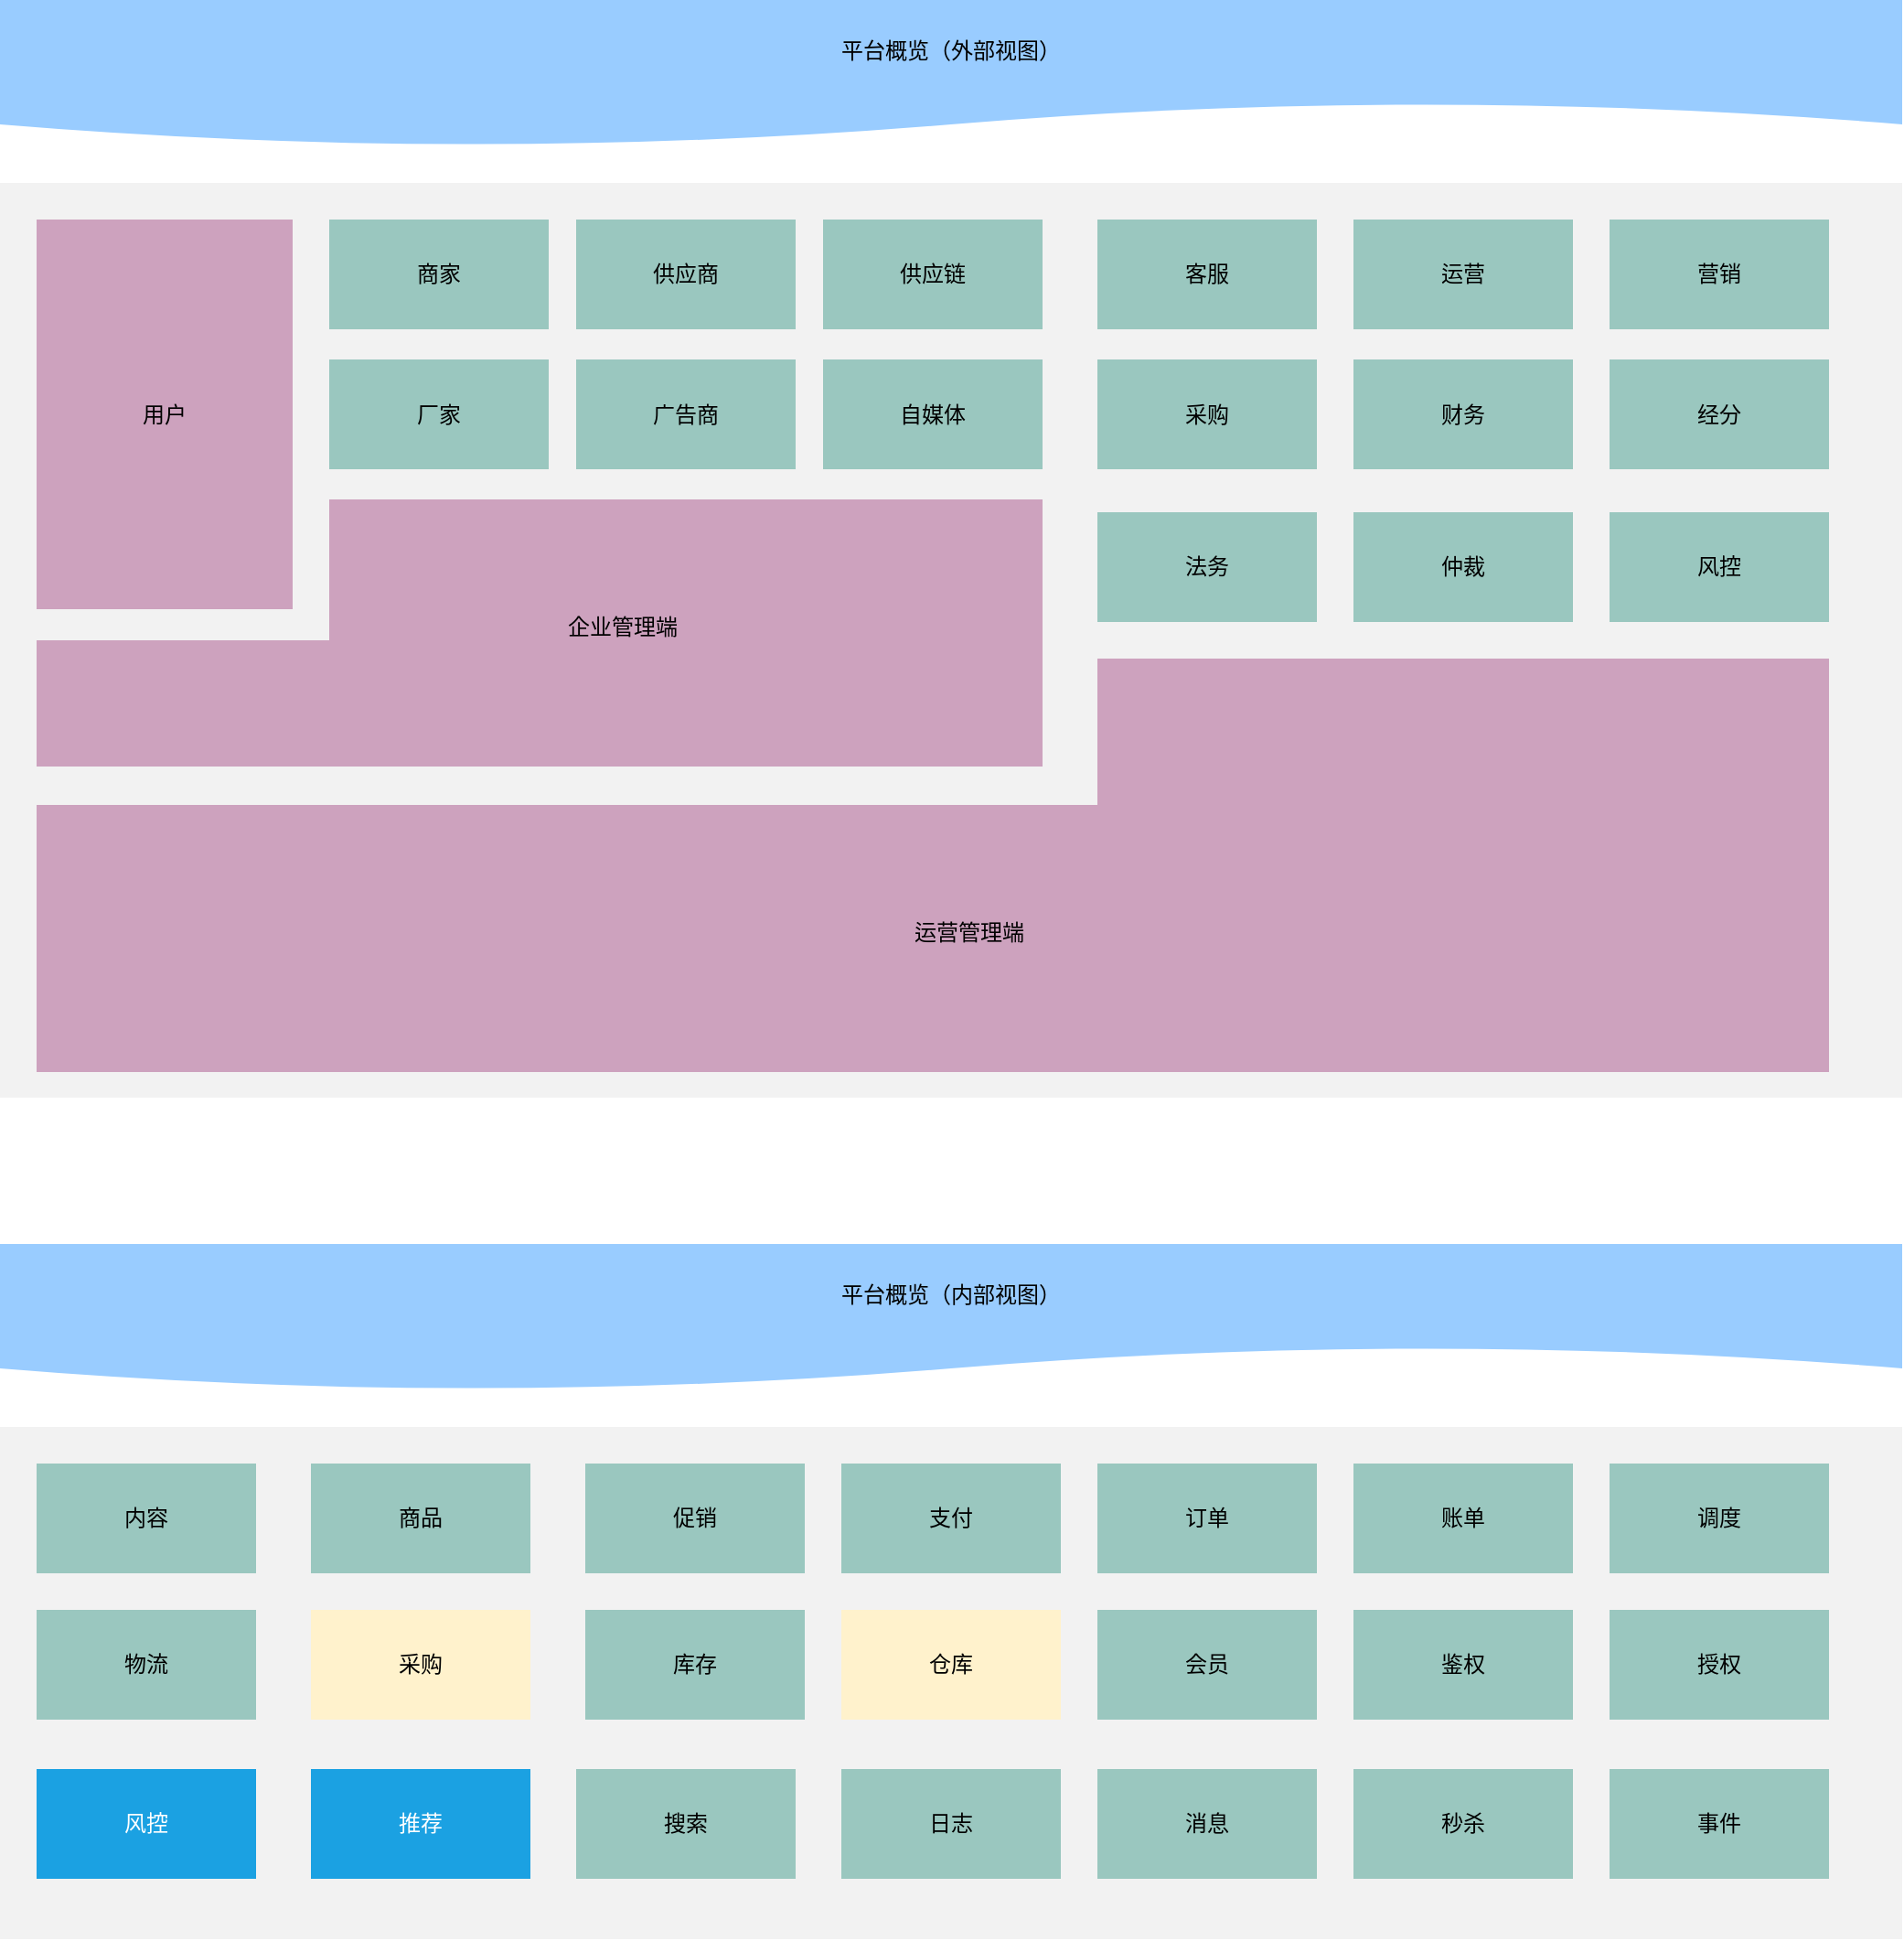<mxfile compressed="false" version="13.0.1" type="github" pages="10">
  <diagram id="s2Hc1qfWq5hWeSCxf7I0" name="overview">
    <mxGraphModel dx="1422" dy="737" grid="1" gridSize="10" guides="1" tooltips="1" connect="1" arrows="1" fold="1" page="1" pageScale="1" pageWidth="1920" pageHeight="1200" math="0" shadow="0">
      <root>
        <mxCell id="0" />
        <mxCell id="1" parent="0" />
        <mxCell id="eF_QrSrif9oosaIS1rhC-55" value="" style="rounded=0;whiteSpace=wrap;html=1;fillColor=#F2F2F2;strokeColor=none;comic=0;glass=0;" parent="1" vertex="1">
          <mxGeometry x="40" y="140" width="1040" height="500" as="geometry" />
        </mxCell>
        <mxCell id="eF_QrSrif9oosaIS1rhC-44" value="" style="group" parent="1" vertex="1" connectable="0">
          <mxGeometry x="60" y="313" width="550" height="146" as="geometry" />
        </mxCell>
        <mxCell id="PHVLErjpg5LRv8TdgELE-15" value="" style="rounded=0;whiteSpace=wrap;html=1;fillColor=#CDA2BE;strokeColor=none;" parent="eF_QrSrif9oosaIS1rhC-44" vertex="1">
          <mxGeometry x="160" width="390" height="87" as="geometry" />
        </mxCell>
        <mxCell id="eF_QrSrif9oosaIS1rhC-42" value="" style="rounded=0;whiteSpace=wrap;html=1;fillColor=#CDA2BE;strokeColor=none;" parent="eF_QrSrif9oosaIS1rhC-44" vertex="1">
          <mxGeometry y="77" width="550" height="69" as="geometry" />
        </mxCell>
        <mxCell id="OyDkUge45hxkHMiJ8mnG-2" value="平台概览（外部视图）" style="shape=document;whiteSpace=wrap;html=1;boundedLbl=1;rounded=0;fillColor=#99CCFF;strokeColor=none;" parent="1" vertex="1">
          <mxGeometry x="40" y="40" width="1040" height="80" as="geometry" />
        </mxCell>
        <mxCell id="PHVLErjpg5LRv8TdgELE-3" value="商家" style="rounded=0;whiteSpace=wrap;html=1;fillColor=#9AC7BF;strokeColor=none;" parent="1" vertex="1">
          <mxGeometry x="220" y="160" width="120" height="60" as="geometry" />
        </mxCell>
        <mxCell id="PHVLErjpg5LRv8TdgELE-4" value="供应商" style="rounded=0;whiteSpace=wrap;html=1;fillColor=#9AC7BF;strokeColor=none;" parent="1" vertex="1">
          <mxGeometry x="355" y="160" width="120" height="60" as="geometry" />
        </mxCell>
        <mxCell id="PHVLErjpg5LRv8TdgELE-5" value="客服" style="rounded=0;whiteSpace=wrap;html=1;fillColor=#9AC7BF;strokeColor=none;" parent="1" vertex="1">
          <mxGeometry x="640" y="160" width="120" height="60" as="geometry" />
        </mxCell>
        <mxCell id="PHVLErjpg5LRv8TdgELE-7" value="运营" style="rounded=0;whiteSpace=wrap;html=1;fillColor=#9AC7BF;strokeColor=none;" parent="1" vertex="1">
          <mxGeometry x="780" y="160" width="120" height="60" as="geometry" />
        </mxCell>
        <mxCell id="PHVLErjpg5LRv8TdgELE-14" value="用户" style="rounded=0;whiteSpace=wrap;html=1;fillColor=#CDA2BE;strokeColor=none;" parent="1" vertex="1">
          <mxGeometry x="60" y="160" width="140" height="213" as="geometry" />
        </mxCell>
        <mxCell id="eF_QrSrif9oosaIS1rhC-34" value="供应链" style="rounded=0;whiteSpace=wrap;html=1;fillColor=#9AC7BF;strokeColor=none;" parent="1" vertex="1">
          <mxGeometry x="490" y="160" width="120" height="60" as="geometry" />
        </mxCell>
        <mxCell id="eF_QrSrif9oosaIS1rhC-35" value="厂家" style="rounded=0;whiteSpace=wrap;html=1;fillColor=#9AC7BF;strokeColor=none;" parent="1" vertex="1">
          <mxGeometry x="220" y="236.5" width="120" height="60" as="geometry" />
        </mxCell>
        <mxCell id="eF_QrSrif9oosaIS1rhC-36" value="广告商" style="rounded=0;whiteSpace=wrap;html=1;fillColor=#9AC7BF;strokeColor=none;" parent="1" vertex="1">
          <mxGeometry x="355" y="236.5" width="120" height="60" as="geometry" />
        </mxCell>
        <mxCell id="eF_QrSrif9oosaIS1rhC-37" value="自媒体" style="rounded=0;whiteSpace=wrap;html=1;fillColor=#9AC7BF;strokeColor=none;" parent="1" vertex="1">
          <mxGeometry x="490" y="236.5" width="120" height="60" as="geometry" />
        </mxCell>
        <mxCell id="eF_QrSrif9oosaIS1rhC-38" value="采购" style="rounded=0;whiteSpace=wrap;html=1;fillColor=#9AC7BF;strokeColor=none;" parent="1" vertex="1">
          <mxGeometry x="640" y="236.5" width="120" height="60" as="geometry" />
        </mxCell>
        <mxCell id="eF_QrSrif9oosaIS1rhC-39" value="财务" style="rounded=0;whiteSpace=wrap;html=1;fillColor=#9AC7BF;strokeColor=none;comic=0;" parent="1" vertex="1">
          <mxGeometry x="780" y="236.5" width="120" height="60" as="geometry" />
        </mxCell>
        <mxCell id="eF_QrSrif9oosaIS1rhC-40" value="营销" style="rounded=0;whiteSpace=wrap;html=1;fillColor=#9AC7BF;strokeColor=none;" parent="1" vertex="1">
          <mxGeometry x="920" y="160" width="120" height="60" as="geometry" />
        </mxCell>
        <mxCell id="eF_QrSrif9oosaIS1rhC-43" value="企业管理端" style="text;html=1;align=center;verticalAlign=middle;resizable=0;points=[];autosize=1;fontStyle=0" parent="1" vertex="1">
          <mxGeometry x="340" y="373" width="80" height="20" as="geometry" />
        </mxCell>
        <mxCell id="eF_QrSrif9oosaIS1rhC-50" value="经分" style="rounded=0;whiteSpace=wrap;html=1;fillColor=#9AC7BF;strokeColor=none;" parent="1" vertex="1">
          <mxGeometry x="920" y="236.5" width="120" height="60" as="geometry" />
        </mxCell>
        <mxCell id="eF_QrSrif9oosaIS1rhC-51" value="法务" style="rounded=0;whiteSpace=wrap;html=1;fillColor=#9AC7BF;strokeColor=none;" parent="1" vertex="1">
          <mxGeometry x="640" y="320" width="120" height="60" as="geometry" />
        </mxCell>
        <mxCell id="eF_QrSrif9oosaIS1rhC-52" value="仲裁" style="rounded=0;whiteSpace=wrap;html=1;fillColor=#9AC7BF;strokeColor=none;" parent="1" vertex="1">
          <mxGeometry x="780" y="320" width="120" height="60" as="geometry" />
        </mxCell>
        <mxCell id="eF_QrSrif9oosaIS1rhC-53" value="风控" style="rounded=0;whiteSpace=wrap;html=1;fillColor=#9AC7BF;strokeColor=none;" parent="1" vertex="1">
          <mxGeometry x="920" y="320" width="120" height="60" as="geometry" />
        </mxCell>
        <mxCell id="eF_QrSrif9oosaIS1rhC-54" value="" style="group" parent="1" vertex="1" connectable="0">
          <mxGeometry x="60" y="400" width="980" height="226" as="geometry" />
        </mxCell>
        <mxCell id="eF_QrSrif9oosaIS1rhC-47" value="" style="rounded=0;whiteSpace=wrap;html=1;fillColor=#CDA2BE;strokeColor=none;" parent="eF_QrSrif9oosaIS1rhC-54" vertex="1">
          <mxGeometry y="80" width="980" height="146" as="geometry" />
        </mxCell>
        <mxCell id="eF_QrSrif9oosaIS1rhC-46" value="" style="rounded=0;whiteSpace=wrap;html=1;fillColor=#CDA2BE;strokeColor=none;" parent="eF_QrSrif9oosaIS1rhC-54" vertex="1">
          <mxGeometry x="580" width="400" height="100" as="geometry" />
        </mxCell>
        <mxCell id="eF_QrSrif9oosaIS1rhC-49" value="运营管理端" style="text;html=1;strokeColor=none;fillColor=none;align=center;verticalAlign=middle;whiteSpace=wrap;rounded=0;" parent="eF_QrSrif9oosaIS1rhC-54" vertex="1">
          <mxGeometry x="470" y="140" width="80" height="20" as="geometry" />
        </mxCell>
        <mxCell id="C7z_WxY6J93sx0BQj8ay-2" value="" style="group" parent="1" vertex="1" connectable="0">
          <mxGeometry x="40" y="720" width="1040" height="380" as="geometry" />
        </mxCell>
        <mxCell id="TKjI5MKXTHAJ7Ypq7UK6-12" value="" style="rounded=0;whiteSpace=wrap;html=1;fillColor=#F2F2F2;strokeColor=none;" parent="C7z_WxY6J93sx0BQj8ay-2" vertex="1">
          <mxGeometry y="100" width="1040" height="280" as="geometry" />
        </mxCell>
        <mxCell id="eF_QrSrif9oosaIS1rhC-20" value="平台概览（内部视图）" style="shape=document;whiteSpace=wrap;html=1;boundedLbl=1;rounded=0;fillColor=#99CCFF;strokeColor=none;" parent="C7z_WxY6J93sx0BQj8ay-2" vertex="1">
          <mxGeometry width="1040" height="80" as="geometry" />
        </mxCell>
        <mxCell id="eF_QrSrif9oosaIS1rhC-5" value="商品" style="rounded=0;whiteSpace=wrap;html=1;fillColor=#9AC7BF;strokeColor=none;" parent="C7z_WxY6J93sx0BQj8ay-2" vertex="1">
          <mxGeometry x="170" y="120" width="120" height="60" as="geometry" />
        </mxCell>
        <mxCell id="eF_QrSrif9oosaIS1rhC-6" value="促销" style="rounded=0;whiteSpace=wrap;html=1;fillColor=#9AC7BF;strokeColor=none;" parent="C7z_WxY6J93sx0BQj8ay-2" vertex="1">
          <mxGeometry x="320" y="120" width="120" height="60" as="geometry" />
        </mxCell>
        <mxCell id="eF_QrSrif9oosaIS1rhC-7" value="内容" style="rounded=0;whiteSpace=wrap;html=1;fillColor=#9AC7BF;strokeColor=none;" parent="C7z_WxY6J93sx0BQj8ay-2" vertex="1">
          <mxGeometry x="20" y="120" width="120" height="60" as="geometry" />
        </mxCell>
        <mxCell id="eF_QrSrif9oosaIS1rhC-8" value="库存" style="rounded=0;whiteSpace=wrap;html=1;fillColor=#9AC7BF;strokeColor=none;" parent="C7z_WxY6J93sx0BQj8ay-2" vertex="1">
          <mxGeometry x="320" y="200" width="120" height="60" as="geometry" />
        </mxCell>
        <mxCell id="eF_QrSrif9oosaIS1rhC-9" value="物流" style="rounded=0;whiteSpace=wrap;html=1;fillColor=#9AC7BF;strokeColor=none;" parent="C7z_WxY6J93sx0BQj8ay-2" vertex="1">
          <mxGeometry x="20" y="200" width="120" height="60" as="geometry" />
        </mxCell>
        <mxCell id="eF_QrSrif9oosaIS1rhC-10" value="采购" style="rounded=0;whiteSpace=wrap;html=1;fillColor=#fff2cc;strokeColor=none;gradientColor=none;" parent="C7z_WxY6J93sx0BQj8ay-2" vertex="1">
          <mxGeometry x="170" y="200" width="120" height="60" as="geometry" />
        </mxCell>
        <mxCell id="eF_QrSrif9oosaIS1rhC-11" value="仓库" style="rounded=0;whiteSpace=wrap;html=1;fillColor=#fff2cc;gradientColor=none;strokeColor=none;" parent="C7z_WxY6J93sx0BQj8ay-2" vertex="1">
          <mxGeometry x="460" y="200" width="120" height="60" as="geometry" />
        </mxCell>
        <mxCell id="eF_QrSrif9oosaIS1rhC-12" value="订单" style="rounded=0;whiteSpace=wrap;html=1;fillColor=#9AC7BF;strokeColor=none;" parent="C7z_WxY6J93sx0BQj8ay-2" vertex="1">
          <mxGeometry x="600" y="120" width="120" height="60" as="geometry" />
        </mxCell>
        <mxCell id="eF_QrSrif9oosaIS1rhC-13" value="会员" style="rounded=0;whiteSpace=wrap;html=1;fillColor=#9AC7BF;strokeColor=none;" parent="C7z_WxY6J93sx0BQj8ay-2" vertex="1">
          <mxGeometry x="600" y="200" width="120" height="60" as="geometry" />
        </mxCell>
        <mxCell id="eF_QrSrif9oosaIS1rhC-14" value="调度" style="rounded=0;whiteSpace=wrap;html=1;fillColor=#9AC7BF;strokeColor=none;" parent="C7z_WxY6J93sx0BQj8ay-2" vertex="1">
          <mxGeometry x="880" y="120" width="120" height="60" as="geometry" />
        </mxCell>
        <mxCell id="eF_QrSrif9oosaIS1rhC-15" value="支付" style="rounded=0;whiteSpace=wrap;html=1;fillColor=#9AC7BF;strokeColor=none;" parent="C7z_WxY6J93sx0BQj8ay-2" vertex="1">
          <mxGeometry x="460" y="120" width="120" height="60" as="geometry" />
        </mxCell>
        <mxCell id="eF_QrSrif9oosaIS1rhC-16" value="账单" style="rounded=0;whiteSpace=wrap;html=1;fillColor=#9AC7BF;strokeColor=none;" parent="C7z_WxY6J93sx0BQj8ay-2" vertex="1">
          <mxGeometry x="740" y="120" width="120" height="60" as="geometry" />
        </mxCell>
        <mxCell id="TKjI5MKXTHAJ7Ypq7UK6-1" value="鉴权" style="rounded=0;whiteSpace=wrap;html=1;fillColor=#9AC7BF;strokeColor=none;" parent="C7z_WxY6J93sx0BQj8ay-2" vertex="1">
          <mxGeometry x="740" y="200" width="120" height="60" as="geometry" />
        </mxCell>
        <mxCell id="TKjI5MKXTHAJ7Ypq7UK6-2" value="授权" style="rounded=0;whiteSpace=wrap;html=1;fillColor=#9AC7BF;strokeColor=none;" parent="C7z_WxY6J93sx0BQj8ay-2" vertex="1">
          <mxGeometry x="880" y="200" width="120" height="60" as="geometry" />
        </mxCell>
        <mxCell id="TKjI5MKXTHAJ7Ypq7UK6-4" value="搜索" style="rounded=0;whiteSpace=wrap;html=1;fillColor=#9AC7BF;strokeColor=none;" parent="C7z_WxY6J93sx0BQj8ay-2" vertex="1">
          <mxGeometry x="315" y="287" width="120" height="60" as="geometry" />
        </mxCell>
        <mxCell id="TKjI5MKXTHAJ7Ypq7UK6-5" value="推荐" style="rounded=0;whiteSpace=wrap;html=1;fillColor=#1ba1e2;strokeColor=none;fontColor=#ffffff;" parent="C7z_WxY6J93sx0BQj8ay-2" vertex="1">
          <mxGeometry x="170" y="287" width="120" height="60" as="geometry" />
        </mxCell>
        <mxCell id="TKjI5MKXTHAJ7Ypq7UK6-8" value="日志" style="rounded=0;whiteSpace=wrap;html=1;fillColor=#9AC7BF;strokeColor=none;" parent="C7z_WxY6J93sx0BQj8ay-2" vertex="1">
          <mxGeometry x="460" y="287" width="120" height="60" as="geometry" />
        </mxCell>
        <mxCell id="TKjI5MKXTHAJ7Ypq7UK6-9" value="风控" style="rounded=0;whiteSpace=wrap;html=1;fillColor=#1ba1e2;strokeColor=none;fontColor=#ffffff;" parent="C7z_WxY6J93sx0BQj8ay-2" vertex="1">
          <mxGeometry x="20" y="287" width="120" height="60" as="geometry" />
        </mxCell>
        <mxCell id="TKjI5MKXTHAJ7Ypq7UK6-10" value="消息" style="rounded=0;whiteSpace=wrap;html=1;fillColor=#9AC7BF;strokeColor=none;" parent="C7z_WxY6J93sx0BQj8ay-2" vertex="1">
          <mxGeometry x="600" y="287" width="120" height="60" as="geometry" />
        </mxCell>
        <mxCell id="TKjI5MKXTHAJ7Ypq7UK6-11" value="秒杀" style="rounded=0;whiteSpace=wrap;html=1;fillColor=#9AC7BF;strokeColor=none;" parent="C7z_WxY6J93sx0BQj8ay-2" vertex="1">
          <mxGeometry x="740" y="287" width="120" height="60" as="geometry" />
        </mxCell>
        <mxCell id="C7z_WxY6J93sx0BQj8ay-1" value="事件" style="rounded=0;whiteSpace=wrap;html=1;fillColor=#9AC7BF;strokeColor=none;" parent="C7z_WxY6J93sx0BQj8ay-2" vertex="1">
          <mxGeometry x="880" y="287" width="120" height="60" as="geometry" />
        </mxCell>
      </root>
    </mxGraphModel>
  </diagram>
  <diagram id="Dv8kzK40Fbmz_vC2d1XB" name="商品">
    
    <mxGraphModel grid="1" gridSize="10" guides="1" tooltips="1" connect="1" arrows="1" page="1" fold="1" pageScale="1" pageWidth="1920" pageHeight="1200" math="0" shadow="0">
      
      <root>
        
        <mxCell id="iEUo3t6WDb1YatkTb6O7-0" />
        
        <mxCell id="iEUo3t6WDb1YatkTb6O7-1" parent="iEUo3t6WDb1YatkTb6O7-0" />
        
        <mxCell id="RK1sVEoC6ttAQGT0gE-4-2" value="" style="group" vertex="1" connectable="0" parent="iEUo3t6WDb1YatkTb6O7-1">
          
          <mxGeometry x="40" y="40" width="890" height="363" as="geometry" />
          
        </mxCell>
        
        <mxCell id="x1tn6_RgBMDg5vuFiuXP-1" value="商品服务视图" style="shape=document;whiteSpace=wrap;html=1;boundedLbl=1;rounded=0;fillColor=#99CCFF;strokeColor=none;" parent="RK1sVEoC6ttAQGT0gE-4-2" vertex="1">
          
          <mxGeometry width="890" height="80" as="geometry" />
          
        </mxCell>
        
        <mxCell id="x1tn6_RgBMDg5vuFiuXP-2" value="" style="rounded=0;whiteSpace=wrap;html=1;fillColor=#E6E6E6;strokeColor=none;" parent="RK1sVEoC6ttAQGT0gE-4-2" vertex="1">
          
          <mxGeometry y="83" width="890" height="280" as="geometry" />
          
        </mxCell>
        
        <mxCell id="x1tn6_RgBMDg5vuFiuXP-3" value="基本信息" style="rounded=0;whiteSpace=wrap;html=1;fillColor=#9AC7BF;strokeColor=none;" parent="RK1sVEoC6ttAQGT0gE-4-2" vertex="1">
          
          <mxGeometry x="20" y="113" width="120" height="60" as="geometry" />
          
        </mxCell>
        
        <mxCell id="x1tn6_RgBMDg5vuFiuXP-4" value="商品类目" style="rounded=0;whiteSpace=wrap;html=1;fillColor=#9AC7BF;strokeColor=none;" parent="RK1sVEoC6ttAQGT0gE-4-2" vertex="1">
          
          <mxGeometry x="170" y="113" width="120" height="60" as="geometry" />
          
        </mxCell>
        
        <mxCell id="x1tn6_RgBMDg5vuFiuXP-5" value="商品品牌" style="rounded=0;whiteSpace=wrap;html=1;fillColor=#9AC7BF;strokeColor=none;" parent="RK1sVEoC6ttAQGT0gE-4-2" vertex="1">
          
          <mxGeometry x="310" y="113" width="120" height="60" as="geometry" />
          
        </mxCell>
        
        <mxCell id="x1tn6_RgBMDg5vuFiuXP-6" value="属性管理" style="rounded=0;whiteSpace=wrap;html=1;fillColor=#9AC7BF;strokeColor=none;" parent="RK1sVEoC6ttAQGT0gE-4-2" vertex="1">
          
          <mxGeometry x="460" y="113" width="120" height="60" as="geometry" />
          
        </mxCell>
        
        <mxCell id="x1tn6_RgBMDg5vuFiuXP-7" value="SKU&amp;amp;SPU" style="rounded=0;whiteSpace=wrap;html=1;fillColor=#9AC7BF;strokeColor=none;" parent="RK1sVEoC6ttAQGT0gE-4-2" vertex="1">
          
          <mxGeometry x="600" y="113" width="120" height="60" as="geometry" />
          
        </mxCell>
        
        <mxCell id="x1tn6_RgBMDg5vuFiuXP-8" value="商品编辑" style="rounded=0;whiteSpace=wrap;html=1;fillColor=#9AC7BF;strokeColor=none;" parent="RK1sVEoC6ttAQGT0gE-4-2" vertex="1">
          
          <mxGeometry x="740" y="113" width="120" height="60" as="geometry" />
          
        </mxCell>
        
        <mxCell id="x1tn6_RgBMDg5vuFiuXP-9" value="商品搜索" style="rounded=0;whiteSpace=wrap;html=1;fillColor=#9AC7BF;strokeColor=none;" parent="RK1sVEoC6ttAQGT0gE-4-2" vertex="1">
          
          <mxGeometry x="20" y="193" width="120" height="60" as="geometry" />
          
        </mxCell>
        
        <mxCell id="x1tn6_RgBMDg5vuFiuXP-10" value="商品筛选" style="rounded=0;whiteSpace=wrap;html=1;fillColor=#9AC7BF;strokeColor=none;" parent="RK1sVEoC6ttAQGT0gE-4-2" vertex="1">
          
          <mxGeometry x="170" y="193" width="120" height="60" as="geometry" />
          
        </mxCell>
        
        <mxCell id="x1tn6_RgBMDg5vuFiuXP-11" value="商品推荐" style="rounded=0;whiteSpace=wrap;html=1;fillColor=#9AC7BF;strokeColor=none;" parent="RK1sVEoC6ttAQGT0gE-4-2" vertex="1">
          
          <mxGeometry x="310" y="193" width="120" height="60" as="geometry" />
          
        </mxCell>
        
        <mxCell id="x1tn6_RgBMDg5vuFiuXP-12" value="商品评价" style="rounded=0;whiteSpace=wrap;html=1;fillColor=#9AC7BF;strokeColor=none;" parent="RK1sVEoC6ttAQGT0gE-4-2" vertex="1">
          
          <mxGeometry x="460" y="193" width="120" height="60" as="geometry" />
          
        </mxCell>
        
        <mxCell id="x1tn6_RgBMDg5vuFiuXP-13" value="用户" style="rounded=0;whiteSpace=wrap;html=1;fillColor=#CDA2BE;strokeColor=none;" parent="RK1sVEoC6ttAQGT0gE-4-2" vertex="1">
          
          <mxGeometry x="20" y="273" width="260" height="60" as="geometry" />
          
        </mxCell>
        
        <mxCell id="x1tn6_RgBMDg5vuFiuXP-14" value="商家" style="rounded=0;whiteSpace=wrap;html=1;fillColor=#CDA2BE;strokeColor=none;" parent="RK1sVEoC6ttAQGT0gE-4-2" vertex="1">
          
          <mxGeometry x="310" y="273" width="260" height="60" as="geometry" />
          
        </mxCell>
        
        <mxCell id="x1tn6_RgBMDg5vuFiuXP-15" value="运营" style="rounded=0;whiteSpace=wrap;html=1;fillColor=#CDA2BE;strokeColor=none;" parent="RK1sVEoC6ttAQGT0gE-4-2" vertex="1">
          
          <mxGeometry x="600" y="273" width="260" height="60" as="geometry" />
          
        </mxCell>
        
        <mxCell id="RK1sVEoC6ttAQGT0gE-4-0" value="商品店铺" style="rounded=0;whiteSpace=wrap;html=1;fillColor=#9AC7BF;strokeColor=none;" vertex="1" parent="RK1sVEoC6ttAQGT0gE-4-2">
          
          <mxGeometry x="600" y="193" width="120" height="60" as="geometry" />
          
        </mxCell>
        
        <mxCell id="RK1sVEoC6ttAQGT0gE-4-1" value="商品供应商" style="rounded=0;whiteSpace=wrap;html=1;fillColor=#9AC7BF;strokeColor=none;" vertex="1" parent="RK1sVEoC6ttAQGT0gE-4-2">
          
          <mxGeometry x="740" y="193" width="120" height="60" as="geometry" />
          
        </mxCell>
        
      </root>
      
    </mxGraphModel>
    
  </diagram>
  <diagram id="ovTlQdpiNrieuJjMUjI0" name="促销">
    
    <mxGraphModel dx="1422" dy="737" grid="1" gridSize="10" guides="1" tooltips="1" connect="1" arrows="1" fold="1" page="1" pageScale="1" pageWidth="1920" pageHeight="1200" math="0" shadow="0">
      
      <root>
        
        <mxCell id="j9YXn51Q_nMJuyDP2Tzc-0" />
        
        <mxCell id="j9YXn51Q_nMJuyDP2Tzc-1" parent="j9YXn51Q_nMJuyDP2Tzc-0" />
        
        <mxCell id="FSWjAph7w9XuVDdQUF3K-6" value="" style="group" vertex="1" connectable="0" parent="j9YXn51Q_nMJuyDP2Tzc-1">
          
          <mxGeometry x="40" y="40" width="890" height="270" as="geometry" />
          
        </mxCell>
        
        <mxCell id="j9YXn51Q_nMJuyDP2Tzc-4" value="促销服务视图" style="shape=document;whiteSpace=wrap;html=1;boundedLbl=1;rounded=0;fillColor=#99CCFF;strokeColor=none;" parent="FSWjAph7w9XuVDdQUF3K-6" vertex="1">
          
          <mxGeometry width="890" height="80" as="geometry" />
          
        </mxCell>
        
        <mxCell id="j9YXn51Q_nMJuyDP2Tzc-5" value="" style="rounded=0;whiteSpace=wrap;html=1;fillColor=#E6E6E6;strokeColor=none;" parent="FSWjAph7w9XuVDdQUF3K-6" vertex="1">
          
          <mxGeometry y="83" width="890" height="187" as="geometry" />
          
        </mxCell>
        
        <mxCell id="j9YXn51Q_nMJuyDP2Tzc-6" value="促销规则" style="rounded=0;whiteSpace=wrap;html=1;fillColor=#9AC7BF;strokeColor=none;" parent="FSWjAph7w9XuVDdQUF3K-6" vertex="1">
          
          <mxGeometry x="20" y="113" width="120" height="60" as="geometry" />
          
        </mxCell>
        
        <mxCell id="j9YXn51Q_nMJuyDP2Tzc-7" value="专场活动" style="rounded=0;whiteSpace=wrap;html=1;fillColor=#9AC7BF;strokeColor=none;" parent="FSWjAph7w9XuVDdQUF3K-6" vertex="1">
          
          <mxGeometry x="170" y="113" width="120" height="60" as="geometry" />
          
        </mxCell>
        
        <mxCell id="j9YXn51Q_nMJuyDP2Tzc-8" value="优惠券" style="rounded=0;whiteSpace=wrap;html=1;fillColor=#9AC7BF;strokeColor=none;" parent="FSWjAph7w9XuVDdQUF3K-6" vertex="1">
          
          <mxGeometry x="310" y="113" width="120" height="60" as="geometry" />
          
        </mxCell>
        
        <mxCell id="j9YXn51Q_nMJuyDP2Tzc-9" value="拼团" style="rounded=0;whiteSpace=wrap;html=1;fillColor=#9AC7BF;strokeColor=none;" parent="FSWjAph7w9XuVDdQUF3K-6" vertex="1">
          
          <mxGeometry x="450" y="113" width="120" height="60" as="geometry" />
          
        </mxCell>
        
        <mxCell id="j9YXn51Q_nMJuyDP2Tzc-10" value="用户" style="rounded=0;whiteSpace=wrap;html=1;fillColor=#CDA2BE;strokeColor=none;" parent="FSWjAph7w9XuVDdQUF3K-6" vertex="1">
          
          <mxGeometry x="20" y="193" width="260" height="60" as="geometry" />
          
        </mxCell>
        
        <mxCell id="j9YXn51Q_nMJuyDP2Tzc-11" value="商家" style="rounded=0;whiteSpace=wrap;html=1;fillColor=#CDA2BE;strokeColor=none;" parent="FSWjAph7w9XuVDdQUF3K-6" vertex="1">
          
          <mxGeometry x="310" y="193" width="260" height="60" as="geometry" />
          
        </mxCell>
        
        <mxCell id="j9YXn51Q_nMJuyDP2Tzc-12" value="运营" style="rounded=0;whiteSpace=wrap;html=1;fillColor=#CDA2BE;strokeColor=none;" parent="FSWjAph7w9XuVDdQUF3K-6" vertex="1">
          
          <mxGeometry x="600" y="193" width="260" height="60" as="geometry" />
          
        </mxCell>
        
        <mxCell id="j9YXn51Q_nMJuyDP2Tzc-13" value="红包" style="rounded=0;whiteSpace=wrap;html=1;fillColor=#9AC7BF;strokeColor=none;" parent="FSWjAph7w9XuVDdQUF3K-6" vertex="1">
          
          <mxGeometry x="598" y="113" width="120" height="60" as="geometry" />
          
        </mxCell>
        
        <mxCell id="j9YXn51Q_nMJuyDP2Tzc-14" value="淘粉币" style="rounded=0;whiteSpace=wrap;html=1;fillColor=#9AC7BF;strokeColor=none;" parent="FSWjAph7w9XuVDdQUF3K-6" vertex="1">
          
          <mxGeometry x="742" y="113" width="120" height="60" as="geometry" />
          
        </mxCell>
        
      </root>
      
    </mxGraphModel>
    
  </diagram>
  <diagram id="GY8jJZWDShgT9Fgrmbns" name="内容">
    
    <mxGraphModel dx="1422" dy="737" grid="1" gridSize="10" guides="1" tooltips="1" connect="1" arrows="1" fold="1" page="1" pageScale="1" pageWidth="1920" pageHeight="1200" math="0" shadow="0">
      
      <root>
        
        <mxCell id="akgsHccBB0mPG3NYhD5w-0" />
        
        <mxCell id="akgsHccBB0mPG3NYhD5w-1" parent="akgsHccBB0mPG3NYhD5w-0" />
        
        <mxCell id="YNI4XVR8NtfFGUL9Eb_c-0" value="" style="group" parent="akgsHccBB0mPG3NYhD5w-1" vertex="1" connectable="0">
          
          <mxGeometry x="40" y="40" width="890" height="270" as="geometry" />
          
        </mxCell>
        
        <mxCell id="RZ7rkWXhH4d_umORv3aZ-1" value="内容服务视图" style="shape=document;whiteSpace=wrap;html=1;boundedLbl=1;rounded=0;fillColor=#99CCFF;strokeColor=none;" parent="YNI4XVR8NtfFGUL9Eb_c-0" vertex="1">
          
          <mxGeometry width="890" height="80" as="geometry" />
          
        </mxCell>
        
        <mxCell id="RZ7rkWXhH4d_umORv3aZ-2" value="" style="rounded=0;whiteSpace=wrap;html=1;fillColor=#E6E6E6;strokeColor=none;" parent="YNI4XVR8NtfFGUL9Eb_c-0" vertex="1">
          
          <mxGeometry y="83" width="890" height="187" as="geometry" />
          
        </mxCell>
        
        <mxCell id="RZ7rkWXhH4d_umORv3aZ-3" value="基础组件" style="rounded=0;whiteSpace=wrap;html=1;fillColor=#9AC7BF;strokeColor=none;" parent="YNI4XVR8NtfFGUL9Eb_c-0" vertex="1">
          
          <mxGeometry x="20" y="113" width="120" height="60" as="geometry" />
          
        </mxCell>
        
        <mxCell id="RZ7rkWXhH4d_umORv3aZ-4" value="动态页面" style="rounded=0;whiteSpace=wrap;html=1;fillColor=#9AC7BF;strokeColor=none;" parent="YNI4XVR8NtfFGUL9Eb_c-0" vertex="1">
          
          <mxGeometry x="170" y="113" width="120" height="60" as="geometry" />
          
        </mxCell>
        
        <mxCell id="RZ7rkWXhH4d_umORv3aZ-7" value="用户" style="rounded=0;whiteSpace=wrap;html=1;fillColor=#CDA2BE;strokeColor=none;" parent="YNI4XVR8NtfFGUL9Eb_c-0" vertex="1">
          
          <mxGeometry x="20" y="193" width="260" height="60" as="geometry" />
          
        </mxCell>
        
        <mxCell id="RZ7rkWXhH4d_umORv3aZ-8" value="商家" style="rounded=0;whiteSpace=wrap;html=1;fillColor=#CDA2BE;strokeColor=none;" parent="YNI4XVR8NtfFGUL9Eb_c-0" vertex="1">
          
          <mxGeometry x="310" y="193" width="260" height="60" as="geometry" />
          
        </mxCell>
        
        <mxCell id="RZ7rkWXhH4d_umORv3aZ-9" value="运营" style="rounded=0;whiteSpace=wrap;html=1;fillColor=#CDA2BE;strokeColor=none;" parent="YNI4XVR8NtfFGUL9Eb_c-0" vertex="1">
          
          <mxGeometry x="600" y="193" width="260" height="60" as="geometry" />
          
        </mxCell>
        
      </root>
      
    </mxGraphModel>
    
  </diagram>
  <diagram id="EZ2jz4PxWLodQR0gQ7mH" name="订单">
    
    <mxGraphModel dx="1422" dy="737" grid="1" gridSize="10" guides="1" tooltips="1" connect="1" arrows="1" fold="1" page="1" pageScale="1" pageWidth="1920" pageHeight="1200" math="0" shadow="0">
      
      <root>
        
        <mxCell id="tMXRcghfQX8BGK3ELNIH-0" />
        
        <mxCell id="tMXRcghfQX8BGK3ELNIH-1" parent="tMXRcghfQX8BGK3ELNIH-0" />
        
        <mxCell id="JKEUVDlWiG8XNJoQMSkd-0" value="" style="group" parent="tMXRcghfQX8BGK3ELNIH-1" vertex="1" connectable="0">
          
          <mxGeometry x="40" y="40" width="890" height="363" as="geometry" />
          
        </mxCell>
        
        <mxCell id="rNeZHznCFRYOZGYy1a4C-1" value="订单服务视图" style="shape=document;whiteSpace=wrap;html=1;boundedLbl=1;rounded=0;fillColor=#99CCFF;strokeColor=none;" parent="JKEUVDlWiG8XNJoQMSkd-0" vertex="1">
          
          <mxGeometry width="890" height="80" as="geometry" />
          
        </mxCell>
        
        <mxCell id="rNeZHznCFRYOZGYy1a4C-2" value="" style="rounded=0;whiteSpace=wrap;html=1;fillColor=#E6E6E6;strokeColor=none;" parent="JKEUVDlWiG8XNJoQMSkd-0" vertex="1">
          
          <mxGeometry y="83" width="890" height="280" as="geometry" />
          
        </mxCell>
        
        <mxCell id="rNeZHznCFRYOZGYy1a4C-3" value="订单下单" style="rounded=0;whiteSpace=wrap;html=1;fillColor=#9AC7BF;strokeColor=none;" parent="JKEUVDlWiG8XNJoQMSkd-0" vertex="1">
          
          <mxGeometry x="20" y="113" width="120" height="60" as="geometry" />
          
        </mxCell>
        
        <mxCell id="rNeZHznCFRYOZGYy1a4C-4" value="订单拆单" style="rounded=0;whiteSpace=wrap;html=1;fillColor=#9AC7BF;strokeColor=none;" parent="JKEUVDlWiG8XNJoQMSkd-0" vertex="1">
          
          <mxGeometry x="170" y="113" width="120" height="60" as="geometry" />
          
        </mxCell>
        
        <mxCell id="rNeZHznCFRYOZGYy1a4C-5" value="订单售后" style="rounded=0;whiteSpace=wrap;html=1;fillColor=#9AC7BF;strokeColor=none;" parent="JKEUVDlWiG8XNJoQMSkd-0" vertex="1">
          
          <mxGeometry x="310" y="113" width="120" height="60" as="geometry" />
          
        </mxCell>
        
        <mxCell id="rNeZHznCFRYOZGYy1a4C-6" value="线下服务订单" style="rounded=0;whiteSpace=wrap;html=1;fillColor=#9AC7BF;strokeColor=none;" parent="JKEUVDlWiG8XNJoQMSkd-0" vertex="1">
          
          <mxGeometry x="460" y="113" width="120" height="60" as="geometry" />
          
        </mxCell>
        
        <mxCell id="rNeZHznCFRYOZGYy1a4C-7" value="订单统计" style="rounded=0;whiteSpace=wrap;html=1;fillColor=#9AC7BF;strokeColor=none;" parent="JKEUVDlWiG8XNJoQMSkd-0" vertex="1">
          
          <mxGeometry x="600" y="113" width="120" height="60" as="geometry" />
          
        </mxCell>
        
        <mxCell id="rNeZHznCFRYOZGYy1a4C-8" value="购物车" style="rounded=0;whiteSpace=wrap;html=1;fillColor=#9AC7BF;strokeColor=none;" parent="JKEUVDlWiG8XNJoQMSkd-0" vertex="1">
          
          <mxGeometry x="740" y="113" width="120" height="60" as="geometry" />
          
        </mxCell>
        
        <mxCell id="rNeZHznCFRYOZGYy1a4C-9" value="淘宝订单" style="rounded=0;whiteSpace=wrap;html=1;fillColor=#9AC7BF;strokeColor=none;" parent="JKEUVDlWiG8XNJoQMSkd-0" vertex="1">
          
          <mxGeometry x="20" y="193" width="120" height="60" as="geometry" />
          
        </mxCell>
        
        <mxCell id="rNeZHznCFRYOZGYy1a4C-10" value="拼多多订单" style="rounded=0;whiteSpace=wrap;html=1;fillColor=#9AC7BF;strokeColor=none;" parent="JKEUVDlWiG8XNJoQMSkd-0" vertex="1">
          
          <mxGeometry x="170" y="193" width="120" height="60" as="geometry" />
          
        </mxCell>
        
        <mxCell id="rNeZHznCFRYOZGYy1a4C-11" value="其他订单" style="rounded=0;whiteSpace=wrap;html=1;fillColor=#9AC7BF;strokeColor=none;" parent="JKEUVDlWiG8XNJoQMSkd-0" vertex="1">
          
          <mxGeometry x="310" y="193" width="120" height="60" as="geometry" />
          
        </mxCell>
        
        <mxCell id="rNeZHznCFRYOZGYy1a4C-13" value="用户" style="rounded=0;whiteSpace=wrap;html=1;fillColor=#CDA2BE;strokeColor=none;" parent="JKEUVDlWiG8XNJoQMSkd-0" vertex="1">
          
          <mxGeometry x="20" y="273" width="260" height="60" as="geometry" />
          
        </mxCell>
        
        <mxCell id="rNeZHznCFRYOZGYy1a4C-14" value="商家" style="rounded=0;whiteSpace=wrap;html=1;fillColor=#CDA2BE;strokeColor=none;" parent="JKEUVDlWiG8XNJoQMSkd-0" vertex="1">
          
          <mxGeometry x="310" y="273" width="260" height="60" as="geometry" />
          
        </mxCell>
        
        <mxCell id="rNeZHznCFRYOZGYy1a4C-15" value="运营" style="rounded=0;whiteSpace=wrap;html=1;fillColor=#CDA2BE;strokeColor=none;" parent="JKEUVDlWiG8XNJoQMSkd-0" vertex="1">
          
          <mxGeometry x="600" y="273" width="260" height="60" as="geometry" />
          
        </mxCell>
        
      </root>
      
    </mxGraphModel>
    
  </diagram>
  <diagram id="Hp9Bp-9AWezbVeex2dox" name="支付">
    
    <mxGraphModel dx="1422" dy="737" grid="1" gridSize="10" guides="1" tooltips="1" connect="1" arrows="1" fold="1" page="1" pageScale="1" pageWidth="1920" pageHeight="1200" math="0" shadow="0">
      
      <root>
        
        <mxCell id="U_xaaQm8i_-UsGHne169-0" />
        
        <mxCell id="U_xaaQm8i_-UsGHne169-1" parent="U_xaaQm8i_-UsGHne169-0" />
        
        <mxCell id="6Hv54hVJQrb-74wHd8vI-1" value="" style="group" parent="U_xaaQm8i_-UsGHne169-1" vertex="1" connectable="0">
          
          <mxGeometry x="40" y="40" width="890" height="270" as="geometry" />
          
        </mxCell>
        
        <mxCell id="SRfwc-gtgk4Rk6NUulZE-1" value="支付服务视图" style="shape=document;whiteSpace=wrap;html=1;boundedLbl=1;rounded=0;fillColor=#99CCFF;strokeColor=none;" parent="6Hv54hVJQrb-74wHd8vI-1" vertex="1">
          
          <mxGeometry width="890" height="80" as="geometry" />
          
        </mxCell>
        
        <mxCell id="SRfwc-gtgk4Rk6NUulZE-2" value="" style="rounded=0;whiteSpace=wrap;html=1;fillColor=#E6E6E6;strokeColor=none;" parent="6Hv54hVJQrb-74wHd8vI-1" vertex="1">
          
          <mxGeometry y="83" width="890" height="187" as="geometry" />
          
        </mxCell>
        
        <mxCell id="SRfwc-gtgk4Rk6NUulZE-3" value="支付方式" style="rounded=0;whiteSpace=wrap;html=1;fillColor=#9AC7BF;strokeColor=none;" parent="6Hv54hVJQrb-74wHd8vI-1" vertex="1">
          
          <mxGeometry x="20" y="113" width="120" height="60" as="geometry" />
          
        </mxCell>
        
        <mxCell id="SRfwc-gtgk4Rk6NUulZE-4" value="结算对账" style="rounded=0;whiteSpace=wrap;html=1;fillColor=#9AC7BF;strokeColor=none;" parent="6Hv54hVJQrb-74wHd8vI-1" vertex="1">
          
          <mxGeometry x="170" y="113" width="120" height="60" as="geometry" />
          
        </mxCell>
        
        <mxCell id="SRfwc-gtgk4Rk6NUulZE-5" value="签约解约" style="rounded=0;whiteSpace=wrap;html=1;fillColor=#9AC7BF;strokeColor=none;" parent="6Hv54hVJQrb-74wHd8vI-1" vertex="1">
          
          <mxGeometry x="310" y="113" width="120" height="60" as="geometry" />
          
        </mxCell>
        
        <mxCell id="SRfwc-gtgk4Rk6NUulZE-6" value="交易记录" style="rounded=0;whiteSpace=wrap;html=1;fillColor=#9AC7BF;strokeColor=none;" parent="6Hv54hVJQrb-74wHd8vI-1" vertex="1">
          
          <mxGeometry x="450" y="113" width="120" height="60" as="geometry" />
          
        </mxCell>
        
        <mxCell id="SRfwc-gtgk4Rk6NUulZE-7" value="用户" style="rounded=0;whiteSpace=wrap;html=1;fillColor=#CDA2BE;strokeColor=none;" parent="6Hv54hVJQrb-74wHd8vI-1" vertex="1">
          
          <mxGeometry x="20" y="193" width="260" height="60" as="geometry" />
          
        </mxCell>
        
        <mxCell id="SRfwc-gtgk4Rk6NUulZE-8" value="商家" style="rounded=0;whiteSpace=wrap;html=1;fillColor=#CDA2BE;strokeColor=none;" parent="6Hv54hVJQrb-74wHd8vI-1" vertex="1">
          
          <mxGeometry x="310" y="193" width="260" height="60" as="geometry" />
          
        </mxCell>
        
        <mxCell id="SRfwc-gtgk4Rk6NUulZE-9" value="运营" style="rounded=0;whiteSpace=wrap;html=1;fillColor=#CDA2BE;strokeColor=none;" parent="6Hv54hVJQrb-74wHd8vI-1" vertex="1">
          
          <mxGeometry x="600" y="193" width="260" height="60" as="geometry" />
          
        </mxCell>
        
      </root>
      
    </mxGraphModel>
    
  </diagram>
  <diagram id="wSWiPK_E2irOToqUzvvY" name="会员">
    
    <mxGraphModel dx="1422" dy="737" grid="1" gridSize="10" guides="1" tooltips="1" connect="1" arrows="1" fold="1" page="1" pageScale="1" pageWidth="1920" pageHeight="1200" math="0" shadow="0">
      
      <root>
        
        <mxCell id="g88RtB2Hw1iGDV32Jr_O-0" />
        
        <mxCell id="g88RtB2Hw1iGDV32Jr_O-1" parent="g88RtB2Hw1iGDV32Jr_O-0" />
        
        <mxCell id="8cbPeR87XEnMosgMrWGs-0" value="" style="group" parent="g88RtB2Hw1iGDV32Jr_O-1" vertex="1" connectable="0">
          
          <mxGeometry x="40" y="40" width="890" height="270" as="geometry" />
          
        </mxCell>
        
        <mxCell id="h7AkwcZQSDxpOjVrkmAy-1" value="会员服务视图" style="shape=document;whiteSpace=wrap;html=1;boundedLbl=1;rounded=0;fillColor=#99CCFF;strokeColor=none;" parent="8cbPeR87XEnMosgMrWGs-0" vertex="1">
          
          <mxGeometry width="890" height="80" as="geometry" />
          
        </mxCell>
        
        <mxCell id="h7AkwcZQSDxpOjVrkmAy-2" value="" style="rounded=0;whiteSpace=wrap;html=1;fillColor=#E6E6E6;strokeColor=none;" parent="8cbPeR87XEnMosgMrWGs-0" vertex="1">
          
          <mxGeometry y="83" width="890" height="187" as="geometry" />
          
        </mxCell>
        
        <mxCell id="h7AkwcZQSDxpOjVrkmAy-3" value="基础信息" style="rounded=0;whiteSpace=wrap;html=1;fillColor=#9AC7BF;strokeColor=none;" parent="8cbPeR87XEnMosgMrWGs-0" vertex="1">
          
          <mxGeometry x="20" y="113" width="120" height="60" as="geometry" />
          
        </mxCell>
        
        <mxCell id="h7AkwcZQSDxpOjVrkmAy-4" value="成长体系" style="rounded=0;whiteSpace=wrap;html=1;fillColor=#9AC7BF;strokeColor=none;" parent="8cbPeR87XEnMosgMrWGs-0" vertex="1">
          
          <mxGeometry x="170" y="113" width="120" height="60" as="geometry" />
          
        </mxCell>
        
        <mxCell id="h7AkwcZQSDxpOjVrkmAy-5" value="积分体系" style="rounded=0;whiteSpace=wrap;html=1;fillColor=#9AC7BF;strokeColor=none;" parent="8cbPeR87XEnMosgMrWGs-0" vertex="1">
          
          <mxGeometry x="310" y="113" width="120" height="60" as="geometry" />
          
        </mxCell>
        
        <mxCell id="h7AkwcZQSDxpOjVrkmAy-6" value="会员体系分层" style="rounded=0;whiteSpace=wrap;html=1;fillColor=#9AC7BF;strokeColor=none;" parent="8cbPeR87XEnMosgMrWGs-0" vertex="1">
          
          <mxGeometry x="450" y="113" width="120" height="60" as="geometry" />
          
        </mxCell>
        
        <mxCell id="h7AkwcZQSDxpOjVrkmAy-7" value="用户" style="rounded=0;whiteSpace=wrap;html=1;fillColor=#CDA2BE;strokeColor=none;" parent="8cbPeR87XEnMosgMrWGs-0" vertex="1">
          
          <mxGeometry x="20" y="193" width="260" height="60" as="geometry" />
          
        </mxCell>
        
        <mxCell id="h7AkwcZQSDxpOjVrkmAy-8" value="商家" style="rounded=0;whiteSpace=wrap;html=1;fillColor=#CDA2BE;strokeColor=none;" parent="8cbPeR87XEnMosgMrWGs-0" vertex="1">
          
          <mxGeometry x="310" y="193" width="260" height="60" as="geometry" />
          
        </mxCell>
        
        <mxCell id="h7AkwcZQSDxpOjVrkmAy-9" value="运营" style="rounded=0;whiteSpace=wrap;html=1;fillColor=#CDA2BE;strokeColor=none;" parent="8cbPeR87XEnMosgMrWGs-0" vertex="1">
          
          <mxGeometry x="600" y="193" width="260" height="60" as="geometry" />
          
        </mxCell>
        
      </root>
      
    </mxGraphModel>
    
  </diagram>
  <diagram id="44NdDDZAy5sLJCa-HsCA" name="物流">
    
    <mxGraphModel dx="1422" dy="737" grid="1" gridSize="10" guides="1" tooltips="1" connect="1" arrows="1" fold="1" page="1" pageScale="1" pageWidth="1920" pageHeight="1200" math="0" shadow="0">
      
      <root>
        
        <mxCell id="xmCtn8sUPbyA4NP__j0E-0" />
        
        <mxCell id="xmCtn8sUPbyA4NP__j0E-1" parent="xmCtn8sUPbyA4NP__j0E-0" />
        
        <mxCell id="QF777_vZh2NB_q5ABggd-1" value="物流服务视图" style="shape=document;whiteSpace=wrap;html=1;boundedLbl=1;rounded=0;fillColor=#99CCFF;strokeColor=none;" vertex="1" parent="xmCtn8sUPbyA4NP__j0E-1">
          
          <mxGeometry x="40" y="40" width="890" height="80" as="geometry" />
          
        </mxCell>
        
        <mxCell id="QF777_vZh2NB_q5ABggd-2" value="" style="rounded=0;whiteSpace=wrap;html=1;fillColor=#E6E6E6;strokeColor=none;" vertex="1" parent="xmCtn8sUPbyA4NP__j0E-1">
          
          <mxGeometry x="40" y="123" width="890" height="187" as="geometry" />
          
        </mxCell>
        
        <mxCell id="QF777_vZh2NB_q5ABggd-3" value="前端物流" style="rounded=0;whiteSpace=wrap;html=1;fillColor=#fff2cc;strokeColor=none;gradientColor=none;" vertex="1" parent="xmCtn8sUPbyA4NP__j0E-1">
          
          <mxGeometry x="60" y="153" width="120" height="60" as="geometry" />
          
        </mxCell>
        
        <mxCell id="QF777_vZh2NB_q5ABggd-4" value="后端物流" style="rounded=0;whiteSpace=wrap;html=1;fillColor=#fff2cc;strokeColor=none;gradientColor=none;" vertex="1" parent="xmCtn8sUPbyA4NP__j0E-1">
          
          <mxGeometry x="210" y="153" width="120" height="60" as="geometry" />
          
        </mxCell>
        
        <mxCell id="QF777_vZh2NB_q5ABggd-5" value="物流单号" style="rounded=0;whiteSpace=wrap;html=1;fillColor=#9AC7BF;strokeColor=none;" vertex="1" parent="xmCtn8sUPbyA4NP__j0E-1">
          
          <mxGeometry x="350" y="153" width="120" height="60" as="geometry" />
          
        </mxCell>
        
        <mxCell id="QF777_vZh2NB_q5ABggd-6" value="物流状态" style="rounded=0;whiteSpace=wrap;html=1;fillColor=#9AC7BF;strokeColor=none;" vertex="1" parent="xmCtn8sUPbyA4NP__j0E-1">
          
          <mxGeometry x="490" y="153" width="120" height="60" as="geometry" />
          
        </mxCell>
        
        <mxCell id="QF777_vZh2NB_q5ABggd-7" value="用户" style="rounded=0;whiteSpace=wrap;html=1;fillColor=#CDA2BE;strokeColor=none;" vertex="1" parent="xmCtn8sUPbyA4NP__j0E-1">
          
          <mxGeometry x="60" y="233" width="260" height="60" as="geometry" />
          
        </mxCell>
        
        <mxCell id="QF777_vZh2NB_q5ABggd-8" value="商家" style="rounded=0;whiteSpace=wrap;html=1;fillColor=#CDA2BE;strokeColor=none;" vertex="1" parent="xmCtn8sUPbyA4NP__j0E-1">
          
          <mxGeometry x="350" y="233" width="260" height="60" as="geometry" />
          
        </mxCell>
        
        <mxCell id="QF777_vZh2NB_q5ABggd-9" value="运营" style="rounded=0;whiteSpace=wrap;html=1;fillColor=#CDA2BE;strokeColor=none;" vertex="1" parent="xmCtn8sUPbyA4NP__j0E-1">
          
          <mxGeometry x="640" y="233" width="260" height="60" as="geometry" />
          
        </mxCell>
        
      </root>
      
    </mxGraphModel>
    
  </diagram>
  <diagram id="0j5SAdNKmSQRVNvCaaBt" name="数据库设计">
    
    <mxGraphModel dx="948" dy="491" grid="1" gridSize="10" guides="1" tooltips="1" connect="1" arrows="1" fold="1" page="1" pageScale="1" pageWidth="1920" pageHeight="1200" math="0" shadow="0">
      
      <root>
        
        <mxCell id="zEA61aEfqb1whz5sJFBe-0" />
        
        <mxCell id="zEA61aEfqb1whz5sJFBe-1" parent="zEA61aEfqb1whz5sJFBe-0" />
        
        <mxCell id="zEA61aEfqb1whz5sJFBe-37" value="" style="edgeStyle=orthogonalEdgeStyle;fontSize=12;html=1;endArrow=ERoneToMany;entryX=0;entryY=0.5;entryDx=0;entryDy=0;strokeColor=#000000;exitX=1;exitY=0.5;exitDx=0;exitDy=0;comic=1;elbow=vertical;" edge="1" parent="zEA61aEfqb1whz5sJFBe-1" source="zEA61aEfqb1whz5sJFBe-21" target="zEA61aEfqb1whz5sJFBe-16">
          
          <mxGeometry width="100" height="100" relative="1" as="geometry">
            
            <mxPoint x="1000" y="390" as="sourcePoint" />
            
            <mxPoint x="630" y="320" as="targetPoint" />
            
          </mxGeometry>
          
        </mxCell>
        
        <mxCell id="zEA61aEfqb1whz5sJFBe-38" value="" style="edgeStyle=orthogonalEdgeStyle;fontSize=12;html=1;endArrow=ERoneToMany;strokeColor=#000000;entryX=1;entryY=0.5;entryDx=0;entryDy=0;comic=1;exitX=0;exitY=0.5;exitDx=0;exitDy=0;startArrow=none;startFill=0;jumpStyle=gap;" edge="1" parent="zEA61aEfqb1whz5sJFBe-1" source="zEA61aEfqb1whz5sJFBe-3" target="zEA61aEfqb1whz5sJFBe-14">
          
          <mxGeometry width="100" height="100" relative="1" as="geometry">
            
            <mxPoint x="490" y="220" as="sourcePoint" />
            
            <mxPoint x="590" y="120" as="targetPoint" />
            
          </mxGeometry>
          
        </mxCell>
        
        <mxCell id="zEA61aEfqb1whz5sJFBe-13" value="tb_user_role" style="swimlane;fontStyle=0;childLayout=stackLayout;horizontal=1;startSize=26;horizontalStack=0;resizeParent=1;resizeParentMax=0;resizeLast=0;collapsible=1;marginBottom=0;align=center;fontSize=14;comic=1;" vertex="1" parent="zEA61aEfqb1whz5sJFBe-1">
          
          <mxGeometry x="520" y="80" width="160" height="112" as="geometry" />
          
        </mxCell>
        
        <mxCell id="zEA61aEfqb1whz5sJFBe-14" value="user_id" style="shape=partialRectangle;top=0;left=0;right=0;bottom=0;align=left;verticalAlign=middle;fillColor=none;spacingLeft=60;spacingRight=4;overflow=hidden;rotatable=0;points=[[0,0.5],[1,0.5]];portConstraint=eastwest;dropTarget=0;fontStyle=5;fontSize=12;comic=1;" vertex="1" parent="zEA61aEfqb1whz5sJFBe-13">
          
          <mxGeometry y="26" width="160" height="30" as="geometry" />
          
        </mxCell>
        
        <mxCell id="zEA61aEfqb1whz5sJFBe-15" value="PK,FK1" style="shape=partialRectangle;fontStyle=1;top=0;left=0;bottom=0;fillColor=none;align=left;verticalAlign=middle;spacingLeft=4;spacingRight=4;overflow=hidden;rotatable=0;points=[];portConstraint=eastwest;part=1;fontSize=12;comic=1;" vertex="1" connectable="0" parent="zEA61aEfqb1whz5sJFBe-14">
          
          <mxGeometry width="56" height="30" as="geometry" />
          
        </mxCell>
        
        <mxCell id="zEA61aEfqb1whz5sJFBe-16" value="role_id" style="shape=partialRectangle;top=0;left=0;right=0;bottom=1;align=left;verticalAlign=middle;fillColor=none;spacingLeft=60;spacingRight=4;overflow=hidden;rotatable=0;points=[[0,0.5],[1,0.5]];portConstraint=eastwest;dropTarget=0;fontStyle=5;fontSize=12;comic=1;" vertex="1" parent="zEA61aEfqb1whz5sJFBe-13">
          
          <mxGeometry y="56" width="160" height="30" as="geometry" />
          
        </mxCell>
        
        <mxCell id="zEA61aEfqb1whz5sJFBe-17" value="PK,FK2" style="shape=partialRectangle;fontStyle=1;top=0;left=0;bottom=0;fillColor=none;align=left;verticalAlign=middle;spacingLeft=4;spacingRight=4;overflow=hidden;rotatable=0;points=[];portConstraint=eastwest;part=1;fontSize=12;comic=1;" vertex="1" connectable="0" parent="zEA61aEfqb1whz5sJFBe-16">
          
          <mxGeometry width="56" height="30" as="geometry" />
          
        </mxCell>
        
        <mxCell id="zEA61aEfqb1whz5sJFBe-18" value="row 1" style="shape=partialRectangle;top=0;left=0;right=0;bottom=0;align=left;verticalAlign=top;fillColor=none;spacingLeft=60;spacingRight=4;overflow=hidden;rotatable=0;points=[[0,0.5],[1,0.5]];portConstraint=eastwest;dropTarget=0;fontSize=12;comic=1;" vertex="1" parent="zEA61aEfqb1whz5sJFBe-13">
          
          <mxGeometry y="86" width="160" height="26" as="geometry" />
          
        </mxCell>
        
        <mxCell id="zEA61aEfqb1whz5sJFBe-19" value="" style="shape=partialRectangle;top=0;left=0;bottom=0;fillColor=none;align=left;verticalAlign=top;spacingLeft=4;spacingRight=4;overflow=hidden;rotatable=0;points=[];portConstraint=eastwest;part=1;fontSize=12;comic=1;" vertex="1" connectable="0" parent="zEA61aEfqb1whz5sJFBe-18">
          
          <mxGeometry width="56" height="26" as="geometry" />
          
        </mxCell>
        
        <mxCell id="zEA61aEfqb1whz5sJFBe-2" value="tb_user" style="swimlane;fontStyle=0;childLayout=stackLayout;horizontal=1;startSize=26;horizontalStack=0;resizeParent=1;resizeParentMax=0;resizeLast=0;collapsible=1;marginBottom=0;align=center;fontSize=14;comic=1;" vertex="1" parent="zEA61aEfqb1whz5sJFBe-1">
          
          <mxGeometry x="720" y="224" width="160" height="144" as="geometry" />
          
        </mxCell>
        
        <mxCell id="zEA61aEfqb1whz5sJFBe-3" value="id" style="shape=partialRectangle;top=0;left=0;right=0;bottom=1;align=left;verticalAlign=middle;fillColor=none;spacingLeft=34;spacingRight=4;overflow=hidden;rotatable=0;points=[[0,0.5],[1,0.5]];portConstraint=eastwest;dropTarget=0;fontStyle=5;fontSize=12;comic=1;" vertex="1" parent="zEA61aEfqb1whz5sJFBe-2">
          
          <mxGeometry y="26" width="160" height="30" as="geometry" />
          
        </mxCell>
        
        <mxCell id="zEA61aEfqb1whz5sJFBe-4" value="PK" style="shape=partialRectangle;top=0;left=0;bottom=0;fillColor=none;align=left;verticalAlign=middle;spacingLeft=4;spacingRight=4;overflow=hidden;rotatable=0;points=[];portConstraint=eastwest;part=1;fontSize=12;comic=1;" vertex="1" connectable="0" parent="zEA61aEfqb1whz5sJFBe-3">
          
          <mxGeometry width="30" height="30" as="geometry" />
          
        </mxCell>
        
        <mxCell id="zEA61aEfqb1whz5sJFBe-5" value="row 1" style="shape=partialRectangle;top=0;left=0;right=0;bottom=0;align=left;verticalAlign=top;fillColor=none;spacingLeft=34;spacingRight=4;overflow=hidden;rotatable=0;points=[[0,0.5],[1,0.5]];portConstraint=eastwest;dropTarget=0;fontSize=12;comic=1;" vertex="1" parent="zEA61aEfqb1whz5sJFBe-2">
          
          <mxGeometry y="56" width="160" height="26" as="geometry" />
          
        </mxCell>
        
        <mxCell id="zEA61aEfqb1whz5sJFBe-6" value="" style="shape=partialRectangle;top=0;left=0;bottom=0;fillColor=none;align=left;verticalAlign=top;spacingLeft=4;spacingRight=4;overflow=hidden;rotatable=0;points=[];portConstraint=eastwest;part=1;fontSize=12;comic=1;" vertex="1" connectable="0" parent="zEA61aEfqb1whz5sJFBe-5">
          
          <mxGeometry width="30" height="26" as="geometry" />
          
        </mxCell>
        
        <mxCell id="zEA61aEfqb1whz5sJFBe-7" value="row 2" style="shape=partialRectangle;top=0;left=0;right=0;bottom=0;align=left;verticalAlign=top;fillColor=none;spacingLeft=34;spacingRight=4;overflow=hidden;rotatable=0;points=[[0,0.5],[1,0.5]];portConstraint=eastwest;dropTarget=0;fontSize=12;comic=1;" vertex="1" parent="zEA61aEfqb1whz5sJFBe-2">
          
          <mxGeometry y="82" width="160" height="26" as="geometry" />
          
        </mxCell>
        
        <mxCell id="zEA61aEfqb1whz5sJFBe-8" value="" style="shape=partialRectangle;top=0;left=0;bottom=0;fillColor=none;align=left;verticalAlign=top;spacingLeft=4;spacingRight=4;overflow=hidden;rotatable=0;points=[];portConstraint=eastwest;part=1;fontSize=12;comic=1;" vertex="1" connectable="0" parent="zEA61aEfqb1whz5sJFBe-7">
          
          <mxGeometry width="30" height="26" as="geometry" />
          
        </mxCell>
        
        <mxCell id="zEA61aEfqb1whz5sJFBe-9" value="row 3" style="shape=partialRectangle;top=0;left=0;right=0;bottom=0;align=left;verticalAlign=top;fillColor=none;spacingLeft=34;spacingRight=4;overflow=hidden;rotatable=0;points=[[0,0.5],[1,0.5]];portConstraint=eastwest;dropTarget=0;fontSize=12;comic=1;" vertex="1" parent="zEA61aEfqb1whz5sJFBe-2">
          
          <mxGeometry y="108" width="160" height="26" as="geometry" />
          
        </mxCell>
        
        <mxCell id="zEA61aEfqb1whz5sJFBe-10" value="" style="shape=partialRectangle;top=0;left=0;bottom=0;fillColor=none;align=left;verticalAlign=top;spacingLeft=4;spacingRight=4;overflow=hidden;rotatable=0;points=[];portConstraint=eastwest;part=1;fontSize=12;comic=1;" vertex="1" connectable="0" parent="zEA61aEfqb1whz5sJFBe-9">
          
          <mxGeometry width="30" height="26" as="geometry" />
          
        </mxCell>
        
        <mxCell id="zEA61aEfqb1whz5sJFBe-11" value="" style="shape=partialRectangle;top=0;left=0;right=0;bottom=0;align=left;verticalAlign=top;fillColor=none;spacingLeft=34;spacingRight=4;overflow=hidden;rotatable=0;points=[[0,0.5],[1,0.5]];portConstraint=eastwest;dropTarget=0;fontSize=12;comic=1;" vertex="1" parent="zEA61aEfqb1whz5sJFBe-2">
          
          <mxGeometry y="134" width="160" height="10" as="geometry" />
          
        </mxCell>
        
        <mxCell id="zEA61aEfqb1whz5sJFBe-12" value="" style="shape=partialRectangle;top=0;left=0;bottom=0;fillColor=none;align=left;verticalAlign=top;spacingLeft=4;spacingRight=4;overflow=hidden;rotatable=0;points=[];portConstraint=eastwest;part=1;fontSize=12;comic=1;" vertex="1" connectable="0" parent="zEA61aEfqb1whz5sJFBe-11">
          
          <mxGeometry width="30" height="10" as="geometry" />
          
        </mxCell>
        
        <mxCell id="zEA61aEfqb1whz5sJFBe-20" value="tb_role" style="swimlane;fontStyle=0;childLayout=stackLayout;horizontal=1;startSize=26;horizontalStack=0;resizeParent=1;resizeParentMax=0;resizeLast=0;collapsible=1;marginBottom=0;align=center;fontSize=14;comic=1;" vertex="1" parent="zEA61aEfqb1whz5sJFBe-1">
          
          <mxGeometry x="280" y="224" width="160" height="144" as="geometry" />
          
        </mxCell>
        
        <mxCell id="zEA61aEfqb1whz5sJFBe-21" value="id" style="shape=partialRectangle;top=0;left=0;right=0;bottom=1;align=left;verticalAlign=middle;fillColor=none;spacingLeft=34;spacingRight=4;overflow=hidden;rotatable=0;points=[[0,0.5],[1,0.5]];portConstraint=eastwest;dropTarget=0;fontStyle=5;fontSize=12;comic=1;" vertex="1" parent="zEA61aEfqb1whz5sJFBe-20">
          
          <mxGeometry y="26" width="160" height="30" as="geometry" />
          
        </mxCell>
        
        <mxCell id="zEA61aEfqb1whz5sJFBe-22" value="PK" style="shape=partialRectangle;top=0;left=0;bottom=0;fillColor=none;align=left;verticalAlign=middle;spacingLeft=4;spacingRight=4;overflow=hidden;rotatable=0;points=[];portConstraint=eastwest;part=1;fontSize=12;comic=1;" vertex="1" connectable="0" parent="zEA61aEfqb1whz5sJFBe-21">
          
          <mxGeometry width="30" height="30" as="geometry" />
          
        </mxCell>
        
        <mxCell id="zEA61aEfqb1whz5sJFBe-23" value="row 1" style="shape=partialRectangle;top=0;left=0;right=0;bottom=0;align=left;verticalAlign=top;fillColor=none;spacingLeft=34;spacingRight=4;overflow=hidden;rotatable=0;points=[[0,0.5],[1,0.5]];portConstraint=eastwest;dropTarget=0;fontSize=12;comic=1;" vertex="1" parent="zEA61aEfqb1whz5sJFBe-20">
          
          <mxGeometry y="56" width="160" height="26" as="geometry" />
          
        </mxCell>
        
        <mxCell id="zEA61aEfqb1whz5sJFBe-24" value="" style="shape=partialRectangle;top=0;left=0;bottom=0;fillColor=none;align=left;verticalAlign=top;spacingLeft=4;spacingRight=4;overflow=hidden;rotatable=0;points=[];portConstraint=eastwest;part=1;fontSize=12;comic=1;" vertex="1" connectable="0" parent="zEA61aEfqb1whz5sJFBe-23">
          
          <mxGeometry width="30" height="26" as="geometry" />
          
        </mxCell>
        
        <mxCell id="zEA61aEfqb1whz5sJFBe-25" value="row 2" style="shape=partialRectangle;top=0;left=0;right=0;bottom=0;align=left;verticalAlign=top;fillColor=none;spacingLeft=34;spacingRight=4;overflow=hidden;rotatable=0;points=[[0,0.5],[1,0.5]];portConstraint=eastwest;dropTarget=0;fontSize=12;comic=1;" vertex="1" parent="zEA61aEfqb1whz5sJFBe-20">
          
          <mxGeometry y="82" width="160" height="26" as="geometry" />
          
        </mxCell>
        
        <mxCell id="zEA61aEfqb1whz5sJFBe-26" value="" style="shape=partialRectangle;top=0;left=0;bottom=0;fillColor=none;align=left;verticalAlign=top;spacingLeft=4;spacingRight=4;overflow=hidden;rotatable=0;points=[];portConstraint=eastwest;part=1;fontSize=12;comic=1;" vertex="1" connectable="0" parent="zEA61aEfqb1whz5sJFBe-25">
          
          <mxGeometry width="30" height="26" as="geometry" />
          
        </mxCell>
        
        <mxCell id="zEA61aEfqb1whz5sJFBe-27" value="row 3" style="shape=partialRectangle;top=0;left=0;right=0;bottom=0;align=left;verticalAlign=top;fillColor=none;spacingLeft=34;spacingRight=4;overflow=hidden;rotatable=0;points=[[0,0.5],[1,0.5]];portConstraint=eastwest;dropTarget=0;fontSize=12;comic=1;" vertex="1" parent="zEA61aEfqb1whz5sJFBe-20">
          
          <mxGeometry y="108" width="160" height="26" as="geometry" />
          
        </mxCell>
        
        <mxCell id="zEA61aEfqb1whz5sJFBe-28" value="" style="shape=partialRectangle;top=0;left=0;bottom=0;fillColor=none;align=left;verticalAlign=top;spacingLeft=4;spacingRight=4;overflow=hidden;rotatable=0;points=[];portConstraint=eastwest;part=1;fontSize=12;comic=1;" vertex="1" connectable="0" parent="zEA61aEfqb1whz5sJFBe-27">
          
          <mxGeometry width="30" height="26" as="geometry" />
          
        </mxCell>
        
        <mxCell id="zEA61aEfqb1whz5sJFBe-29" value="" style="shape=partialRectangle;top=0;left=0;right=0;bottom=0;align=left;verticalAlign=top;fillColor=none;spacingLeft=34;spacingRight=4;overflow=hidden;rotatable=0;points=[[0,0.5],[1,0.5]];portConstraint=eastwest;dropTarget=0;fontSize=12;comic=1;" vertex="1" parent="zEA61aEfqb1whz5sJFBe-20">
          
          <mxGeometry y="134" width="160" height="10" as="geometry" />
          
        </mxCell>
        
        <mxCell id="zEA61aEfqb1whz5sJFBe-30" value="" style="shape=partialRectangle;top=0;left=0;bottom=0;fillColor=none;align=left;verticalAlign=top;spacingLeft=4;spacingRight=4;overflow=hidden;rotatable=0;points=[];portConstraint=eastwest;part=1;fontSize=12;comic=1;" vertex="1" connectable="0" parent="zEA61aEfqb1whz5sJFBe-29">
          
          <mxGeometry width="30" height="10" as="geometry" />
          
        </mxCell>
        
      </root>
      
    </mxGraphModel>
    
  </diagram>
  <diagram id="3hWPtTPm4d19iJKcVWFg" name="saller_member">
    <mxGraphModel dx="1422" dy="737" grid="1" gridSize="10" guides="1" tooltips="1" connect="1" arrows="1" fold="1" page="1" pageScale="1" pageWidth="1920" pageHeight="1200" math="0" shadow="0">
      <root>
        <mxCell id="cTsoJZckcgr0XPuuePN1-0" />
        <mxCell id="cTsoJZckcgr0XPuuePN1-1" parent="cTsoJZckcgr0XPuuePN1-0" />
        <mxCell id="cTsoJZckcgr0XPuuePN1-14" value="" style="edgeStyle=orthogonalEdgeStyle;rounded=0;orthogonalLoop=1;jettySize=auto;html=1;" edge="1" source="cTsoJZckcgr0XPuuePN1-15" target="cTsoJZckcgr0XPuuePN1-17" parent="cTsoJZckcgr0XPuuePN1-1">
          <mxGeometry relative="1" as="geometry" />
        </mxCell>
        <mxCell id="cTsoJZckcgr0XPuuePN1-15" value="买家" style="shape=step;perimeter=stepPerimeter;whiteSpace=wrap;html=1;fixedSize=1;" vertex="1" parent="cTsoJZckcgr0XPuuePN1-1">
          <mxGeometry x="120" y="230" width="120" height="80" as="geometry" />
        </mxCell>
        <mxCell id="cTsoJZckcgr0XPuuePN1-16" value="" style="edgeStyle=orthogonalEdgeStyle;rounded=0;orthogonalLoop=1;jettySize=auto;html=1;" edge="1" source="cTsoJZckcgr0XPuuePN1-17" target="cTsoJZckcgr0XPuuePN1-18" parent="cTsoJZckcgr0XPuuePN1-1">
          <mxGeometry relative="1" as="geometry" />
        </mxCell>
        <mxCell id="cTsoJZckcgr0XPuuePN1-22" value="" style="edgeStyle=orthogonalEdgeStyle;rounded=0;orthogonalLoop=1;jettySize=auto;html=1;" edge="1" parent="cTsoJZckcgr0XPuuePN1-1" source="cTsoJZckcgr0XPuuePN1-17" target="cTsoJZckcgr0XPuuePN1-21">
          <mxGeometry relative="1" as="geometry" />
        </mxCell>
        <mxCell id="cTsoJZckcgr0XPuuePN1-17" value="卖家" style="shape=step;perimeter=stepPerimeter;whiteSpace=wrap;html=1;fixedSize=1;" vertex="1" parent="cTsoJZckcgr0XPuuePN1-1">
          <mxGeometry x="460" y="230" width="120" height="80" as="geometry" />
        </mxCell>
        <mxCell id="cTsoJZckcgr0XPuuePN1-26" value="" style="edgeStyle=orthogonalEdgeStyle;rounded=0;orthogonalLoop=1;jettySize=auto;html=1;" edge="1" parent="cTsoJZckcgr0XPuuePN1-1" source="cTsoJZckcgr0XPuuePN1-21" target="cTsoJZckcgr0XPuuePN1-25">
          <mxGeometry relative="1" as="geometry" />
        </mxCell>
        <mxCell id="cTsoJZckcgr0XPuuePN1-28" value="" style="edgeStyle=orthogonalEdgeStyle;rounded=0;orthogonalLoop=1;jettySize=auto;html=1;" edge="1" parent="cTsoJZckcgr0XPuuePN1-1" source="cTsoJZckcgr0XPuuePN1-21" target="cTsoJZckcgr0XPuuePN1-27">
          <mxGeometry relative="1" as="geometry" />
        </mxCell>
        <mxCell id="cTsoJZckcgr0XPuuePN1-30" value="" style="edgeStyle=orthogonalEdgeStyle;rounded=0;orthogonalLoop=1;jettySize=auto;html=1;exitX=0.5;exitY=1;exitDx=0;exitDy=0;" edge="1" parent="cTsoJZckcgr0XPuuePN1-1" source="cTsoJZckcgr0XPuuePN1-21" target="cTsoJZckcgr0XPuuePN1-29">
          <mxGeometry relative="1" as="geometry" />
        </mxCell>
        <mxCell id="cTsoJZckcgr0XPuuePN1-21" value="商家" style="shape=step;perimeter=stepPerimeter;whiteSpace=wrap;html=1;fixedSize=1;" vertex="1" parent="cTsoJZckcgr0XPuuePN1-1">
          <mxGeometry x="990" y="230" width="120" height="80" as="geometry" />
        </mxCell>
        <mxCell id="cTsoJZckcgr0XPuuePN1-29" value="店铺" style="shape=step;perimeter=stepPerimeter;whiteSpace=wrap;html=1;fixedSize=1;" vertex="1" parent="cTsoJZckcgr0XPuuePN1-1">
          <mxGeometry x="1110" y="390" width="120" height="80" as="geometry" />
        </mxCell>
        <mxCell id="cTsoJZckcgr0XPuuePN1-71" value="" style="edgeStyle=orthogonalEdgeStyle;rounded=0;orthogonalLoop=1;jettySize=auto;html=1;dashed=1;" edge="1" parent="cTsoJZckcgr0XPuuePN1-1" source="cTsoJZckcgr0XPuuePN1-69" target="cTsoJZckcgr0XPuuePN1-29">
          <mxGeometry relative="1" as="geometry" />
        </mxCell>
        <mxCell id="cTsoJZckcgr0XPuuePN1-69" value="供应商" style="shape=step;perimeter=stepPerimeter;whiteSpace=wrap;html=1;fixedSize=1;" vertex="1" parent="cTsoJZckcgr0XPuuePN1-1">
          <mxGeometry x="1320" y="790" width="120" height="80" as="geometry" />
        </mxCell>
        <mxCell id="cTsoJZckcgr0XPuuePN1-68" value="" style="edgeStyle=orthogonalEdgeStyle;rounded=0;orthogonalLoop=1;jettySize=auto;html=1;dashed=1;" edge="1" parent="cTsoJZckcgr0XPuuePN1-1" source="cTsoJZckcgr0XPuuePN1-66" target="cTsoJZckcgr0XPuuePN1-29">
          <mxGeometry relative="1" as="geometry" />
        </mxCell>
        <mxCell id="cTsoJZckcgr0XPuuePN1-66" value="供应商" style="shape=step;perimeter=stepPerimeter;whiteSpace=wrap;html=1;fixedSize=1;" vertex="1" parent="cTsoJZckcgr0XPuuePN1-1">
          <mxGeometry x="1320" y="690" width="120" height="80" as="geometry" />
        </mxCell>
        <mxCell id="cTsoJZckcgr0XPuuePN1-57" value="" style="edgeStyle=orthogonalEdgeStyle;rounded=0;orthogonalLoop=1;jettySize=auto;html=1;dashed=1;" edge="1" parent="cTsoJZckcgr0XPuuePN1-1" source="cTsoJZckcgr0XPuuePN1-55" target="cTsoJZckcgr0XPuuePN1-29">
          <mxGeometry relative="1" as="geometry" />
        </mxCell>
        <mxCell id="cTsoJZckcgr0XPuuePN1-55" value="供应商" style="shape=step;perimeter=stepPerimeter;whiteSpace=wrap;html=1;fixedSize=1;" vertex="1" parent="cTsoJZckcgr0XPuuePN1-1">
          <mxGeometry x="1320" y="490" width="120" height="80" as="geometry" />
        </mxCell>
        <mxCell id="cTsoJZckcgr0XPuuePN1-39" value="" style="edgeStyle=orthogonalEdgeStyle;rounded=0;orthogonalLoop=1;jettySize=auto;html=1;dashed=1;" edge="1" parent="cTsoJZckcgr0XPuuePN1-1" source="cTsoJZckcgr0XPuuePN1-35" target="cTsoJZckcgr0XPuuePN1-29">
          <mxGeometry relative="1" as="geometry" />
        </mxCell>
        <mxCell id="cTsoJZckcgr0XPuuePN1-35" value="供应商" style="shape=step;perimeter=stepPerimeter;whiteSpace=wrap;html=1;fixedSize=1;" vertex="1" parent="cTsoJZckcgr0XPuuePN1-1">
          <mxGeometry x="1320" y="590" width="120" height="80" as="geometry" />
        </mxCell>
        <mxCell id="cTsoJZckcgr0XPuuePN1-27" value="店铺" style="shape=step;perimeter=stepPerimeter;whiteSpace=wrap;html=1;fixedSize=1;" vertex="1" parent="cTsoJZckcgr0XPuuePN1-1">
          <mxGeometry x="990" y="390" width="120" height="80" as="geometry" />
        </mxCell>
        <mxCell id="cTsoJZckcgr0XPuuePN1-62" value="" style="edgeStyle=orthogonalEdgeStyle;rounded=0;orthogonalLoop=1;jettySize=auto;html=1;dashed=1;" edge="1" parent="cTsoJZckcgr0XPuuePN1-1" source="cTsoJZckcgr0XPuuePN1-60" target="cTsoJZckcgr0XPuuePN1-27">
          <mxGeometry relative="1" as="geometry" />
        </mxCell>
        <mxCell id="cTsoJZckcgr0XPuuePN1-60" value="供应商" style="shape=step;perimeter=stepPerimeter;whiteSpace=wrap;html=1;fixedSize=1;" vertex="1" parent="cTsoJZckcgr0XPuuePN1-1">
          <mxGeometry x="990" y="580" width="120" height="80" as="geometry" />
        </mxCell>
        <mxCell id="cTsoJZckcgr0XPuuePN1-25" value="店铺" style="shape=step;perimeter=stepPerimeter;whiteSpace=wrap;html=1;fixedSize=1;" vertex="1" parent="cTsoJZckcgr0XPuuePN1-1">
          <mxGeometry x="870" y="390" width="120" height="80" as="geometry" />
        </mxCell>
        <mxCell id="cTsoJZckcgr0XPuuePN1-54" value="" style="edgeStyle=orthogonalEdgeStyle;rounded=0;orthogonalLoop=1;jettySize=auto;html=1;dashed=1;" edge="1" parent="cTsoJZckcgr0XPuuePN1-1" source="cTsoJZckcgr0XPuuePN1-44" target="cTsoJZckcgr0XPuuePN1-25">
          <mxGeometry relative="1" as="geometry" />
        </mxCell>
        <mxCell id="cTsoJZckcgr0XPuuePN1-44" value="供应商" style="shape=step;perimeter=stepPerimeter;whiteSpace=wrap;html=1;fixedSize=1;" vertex="1" parent="cTsoJZckcgr0XPuuePN1-1">
          <mxGeometry x="730" y="480" width="120" height="80" as="geometry" />
        </mxCell>
        <mxCell id="cTsoJZckcgr0XPuuePN1-37" value="" style="edgeStyle=orthogonalEdgeStyle;rounded=0;orthogonalLoop=1;jettySize=auto;html=1;dashed=1;" edge="1" parent="cTsoJZckcgr0XPuuePN1-1" source="cTsoJZckcgr0XPuuePN1-31" target="cTsoJZckcgr0XPuuePN1-25">
          <mxGeometry relative="1" as="geometry" />
        </mxCell>
        <mxCell id="cTsoJZckcgr0XPuuePN1-31" value="供应商" style="shape=step;perimeter=stepPerimeter;whiteSpace=wrap;html=1;fixedSize=1;" vertex="1" parent="cTsoJZckcgr0XPuuePN1-1">
          <mxGeometry x="730" y="580" width="120" height="80" as="geometry" />
        </mxCell>
        <mxCell id="cTsoJZckcgr0XPuuePN1-18" value="店铺" style="shape=step;perimeter=stepPerimeter;whiteSpace=wrap;html=1;fixedSize=1;" vertex="1" parent="cTsoJZckcgr0XPuuePN1-1">
          <mxGeometry x="460" y="390" width="120" height="80" as="geometry" />
        </mxCell>
        <mxCell id="cTsoJZckcgr0XPuuePN1-19" value="" style="edgeStyle=orthogonalEdgeStyle;rounded=0;orthogonalLoop=1;jettySize=auto;html=1;" edge="1" source="cTsoJZckcgr0XPuuePN1-20" target="cTsoJZckcgr0XPuuePN1-17" parent="cTsoJZckcgr0XPuuePN1-1">
          <mxGeometry relative="1" as="geometry" />
        </mxCell>
        <mxCell id="cTsoJZckcgr0XPuuePN1-20" value="供应商" style="shape=step;perimeter=stepPerimeter;whiteSpace=wrap;html=1;fixedSize=1;" vertex="1" parent="cTsoJZckcgr0XPuuePN1-1">
          <mxGeometry x="460" y="100" width="120" height="80" as="geometry" />
        </mxCell>
        <mxCell id="cTsoJZckcgr0XPuuePN1-42" value="" style="edgeStyle=orthogonalEdgeStyle;rounded=0;orthogonalLoop=1;jettySize=auto;html=1;dashed=1;" edge="1" parent="cTsoJZckcgr0XPuuePN1-1" source="cTsoJZckcgr0XPuuePN1-41" target="cTsoJZckcgr0XPuuePN1-18">
          <mxGeometry relative="1" as="geometry" />
        </mxCell>
        <mxCell id="cTsoJZckcgr0XPuuePN1-41" value="供应商" style="shape=step;perimeter=stepPerimeter;whiteSpace=wrap;html=1;fixedSize=1;" vertex="1" parent="cTsoJZckcgr0XPuuePN1-1">
          <mxGeometry x="460" y="550" width="120" height="80" as="geometry" />
        </mxCell>
        <mxCell id="cTsoJZckcgr0XPuuePN1-72" value="升级为卖家" style="text;html=1;align=center;verticalAlign=middle;resizable=0;points=[];autosize=1;" vertex="1" parent="cTsoJZckcgr0XPuuePN1-1">
          <mxGeometry x="310" y="240" width="80" height="20" as="geometry" />
        </mxCell>
        <mxCell id="cTsoJZckcgr0XPuuePN1-73" value="创建店铺" style="text;html=1;align=center;verticalAlign=middle;resizable=0;points=[];autosize=1;" vertex="1" parent="cTsoJZckcgr0XPuuePN1-1">
          <mxGeometry x="523" y="340" width="60" height="20" as="geometry" />
        </mxCell>
        <mxCell id="cTsoJZckcgr0XPuuePN1-74" value="供货" style="text;html=1;align=center;verticalAlign=middle;resizable=0;points=[];autosize=1;" vertex="1" parent="cTsoJZckcgr0XPuuePN1-1">
          <mxGeometry x="537" y="506" width="40" height="20" as="geometry" />
        </mxCell>
        <mxCell id="cTsoJZckcgr0XPuuePN1-75" value="有企业为他做背书" style="text;html=1;align=center;verticalAlign=middle;resizable=0;points=[];autosize=1;" vertex="1" parent="cTsoJZckcgr0XPuuePN1-1">
          <mxGeometry x="702" y="234" width="110" height="20" as="geometry" />
        </mxCell>
        <mxCell id="cTsoJZckcgr0XPuuePN1-76" value="创建" style="text;html=1;align=center;verticalAlign=middle;resizable=0;points=[];autosize=1;" vertex="1" parent="cTsoJZckcgr0XPuuePN1-1">
          <mxGeometry x="1050" y="329" width="40" height="20" as="geometry" />
        </mxCell>
        <mxCell id="cTsoJZckcgr0XPuuePN1-77" value="供货" style="text;html=1;align=center;verticalAlign=middle;resizable=0;points=[];autosize=1;" vertex="1" parent="cTsoJZckcgr0XPuuePN1-1">
          <mxGeometry x="870" y="500" width="40" height="20" as="geometry" />
        </mxCell>
        <mxCell id="cTsoJZckcgr0XPuuePN1-78" value="供货" style="text;html=1;align=center;verticalAlign=middle;resizable=0;points=[];autosize=1;" vertex="1" parent="cTsoJZckcgr0XPuuePN1-1">
          <mxGeometry x="870" y="600" width="40" height="20" as="geometry" />
        </mxCell>
        <mxCell id="cTsoJZckcgr0XPuuePN1-79" value="供货" style="text;html=1;align=center;verticalAlign=middle;resizable=0;points=[];autosize=1;" vertex="1" parent="cTsoJZckcgr0XPuuePN1-1">
          <mxGeometry x="1060" y="522" width="40" height="20" as="geometry" />
        </mxCell>
        <mxCell id="cTsoJZckcgr0XPuuePN1-80" value="供货" style="text;html=1;align=center;verticalAlign=middle;resizable=0;points=[];autosize=1;" vertex="1" parent="cTsoJZckcgr0XPuuePN1-1">
          <mxGeometry x="1230" y="506" width="40" height="20" as="geometry" />
        </mxCell>
        <mxCell id="cTsoJZckcgr0XPuuePN1-81" value="供货" style="text;html=1;align=center;verticalAlign=middle;resizable=0;points=[];autosize=1;" vertex="1" parent="cTsoJZckcgr0XPuuePN1-1">
          <mxGeometry x="1230" y="600" width="40" height="20" as="geometry" />
        </mxCell>
        <mxCell id="cTsoJZckcgr0XPuuePN1-83" value="供货" style="text;html=1;align=center;verticalAlign=middle;resizable=0;points=[];autosize=1;" vertex="1" parent="cTsoJZckcgr0XPuuePN1-1">
          <mxGeometry x="1230" y="700" width="40" height="20" as="geometry" />
        </mxCell>
        <mxCell id="cTsoJZckcgr0XPuuePN1-84" value="供货" style="text;html=1;align=center;verticalAlign=middle;resizable=0;points=[];autosize=1;" vertex="1" parent="cTsoJZckcgr0XPuuePN1-1">
          <mxGeometry x="1230" y="800" width="40" height="20" as="geometry" />
        </mxCell>
      </root>
    </mxGraphModel>
  </diagram>
</mxfile>
